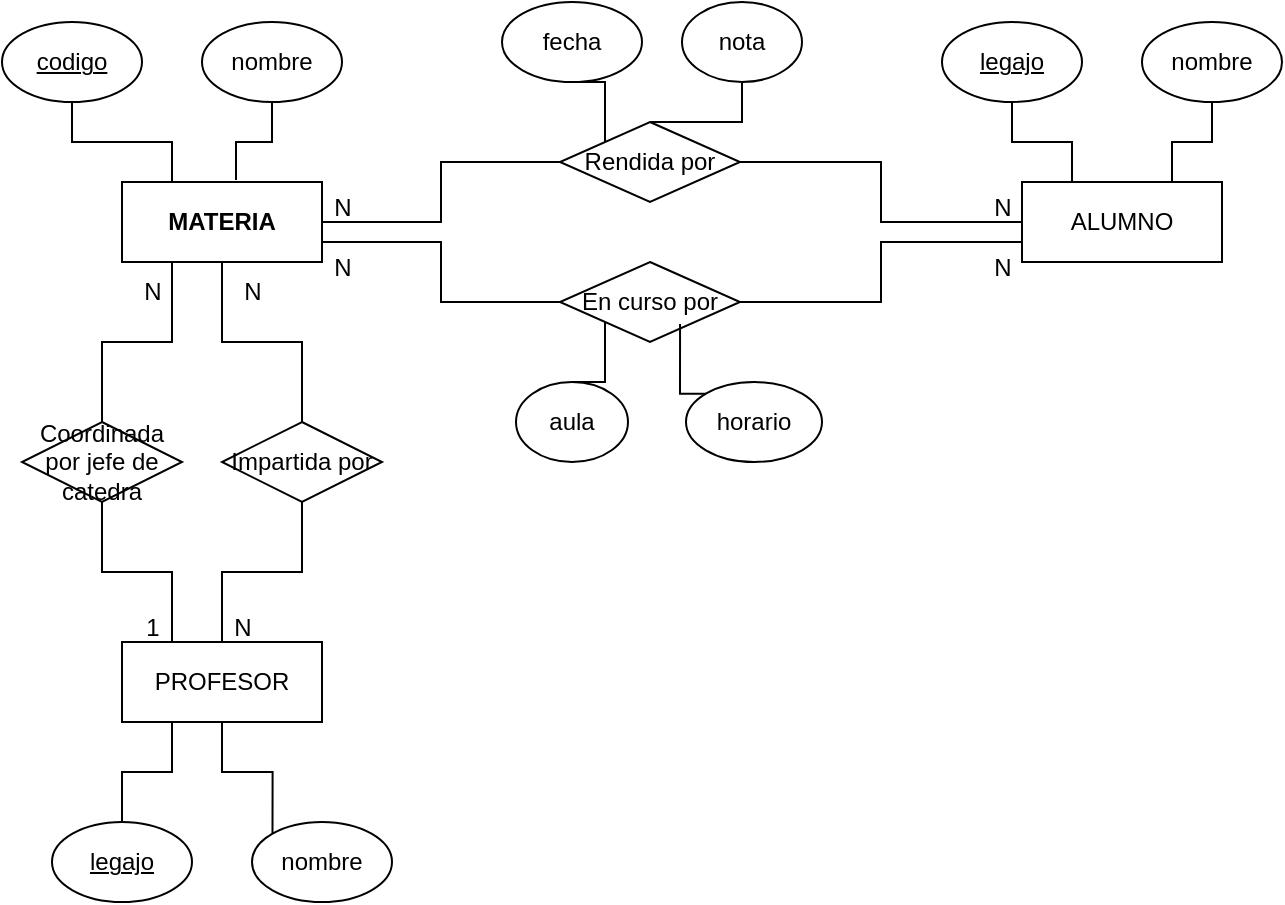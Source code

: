 <mxfile version="24.7.5">
  <diagram name="Página-1" id="Za1f_50DBRCkjCVBqsRW">
    <mxGraphModel dx="778" dy="548" grid="1" gridSize="10" guides="1" tooltips="1" connect="1" arrows="1" fold="1" page="1" pageScale="1" pageWidth="827" pageHeight="1169" math="0" shadow="0">
      <root>
        <mxCell id="0" />
        <mxCell id="1" parent="0" />
        <mxCell id="tkrFGsulSD5LchO2Hzge-12" style="edgeStyle=orthogonalEdgeStyle;rounded=0;orthogonalLoop=1;jettySize=auto;html=1;exitX=1;exitY=0.5;exitDx=0;exitDy=0;entryX=0;entryY=0.5;entryDx=0;entryDy=0;endArrow=none;endFill=0;" edge="1" parent="1" source="tkrFGsulSD5LchO2Hzge-1" target="tkrFGsulSD5LchO2Hzge-10">
          <mxGeometry relative="1" as="geometry" />
        </mxCell>
        <mxCell id="tkrFGsulSD5LchO2Hzge-14" style="edgeStyle=orthogonalEdgeStyle;rounded=0;orthogonalLoop=1;jettySize=auto;html=1;exitX=1;exitY=0.75;exitDx=0;exitDy=0;entryX=0;entryY=0.5;entryDx=0;entryDy=0;endArrow=none;endFill=0;" edge="1" parent="1" source="tkrFGsulSD5LchO2Hzge-1" target="tkrFGsulSD5LchO2Hzge-11">
          <mxGeometry relative="1" as="geometry" />
        </mxCell>
        <mxCell id="tkrFGsulSD5LchO2Hzge-23" style="edgeStyle=orthogonalEdgeStyle;rounded=0;orthogonalLoop=1;jettySize=auto;html=1;exitX=0.5;exitY=1;exitDx=0;exitDy=0;entryX=0.5;entryY=0;entryDx=0;entryDy=0;endArrow=none;endFill=0;" edge="1" parent="1" source="tkrFGsulSD5LchO2Hzge-1" target="tkrFGsulSD5LchO2Hzge-22">
          <mxGeometry relative="1" as="geometry" />
        </mxCell>
        <mxCell id="tkrFGsulSD5LchO2Hzge-34" style="edgeStyle=orthogonalEdgeStyle;rounded=0;orthogonalLoop=1;jettySize=auto;html=1;exitX=0.25;exitY=1;exitDx=0;exitDy=0;entryX=0.5;entryY=0;entryDx=0;entryDy=0;endArrow=none;endFill=0;" edge="1" parent="1" source="tkrFGsulSD5LchO2Hzge-1" target="tkrFGsulSD5LchO2Hzge-33">
          <mxGeometry relative="1" as="geometry" />
        </mxCell>
        <mxCell id="tkrFGsulSD5LchO2Hzge-1" value="MATERIA" style="whiteSpace=wrap;html=1;align=center;fontStyle=1" vertex="1" parent="1">
          <mxGeometry x="150" y="170" width="100" height="40" as="geometry" />
        </mxCell>
        <mxCell id="tkrFGsulSD5LchO2Hzge-2" value="ALUMNO" style="whiteSpace=wrap;html=1;align=center;" vertex="1" parent="1">
          <mxGeometry x="600" y="170" width="100" height="40" as="geometry" />
        </mxCell>
        <mxCell id="tkrFGsulSD5LchO2Hzge-3" value="PROFESOR" style="whiteSpace=wrap;html=1;align=center;" vertex="1" parent="1">
          <mxGeometry x="150" y="400" width="100" height="40" as="geometry" />
        </mxCell>
        <mxCell id="tkrFGsulSD5LchO2Hzge-16" style="edgeStyle=orthogonalEdgeStyle;rounded=0;orthogonalLoop=1;jettySize=auto;html=1;exitX=0.5;exitY=1;exitDx=0;exitDy=0;entryX=0.25;entryY=0;entryDx=0;entryDy=0;endArrow=none;endFill=0;" edge="1" parent="1" source="tkrFGsulSD5LchO2Hzge-4" target="tkrFGsulSD5LchO2Hzge-1">
          <mxGeometry relative="1" as="geometry" />
        </mxCell>
        <mxCell id="tkrFGsulSD5LchO2Hzge-4" value="codigo" style="ellipse;whiteSpace=wrap;html=1;align=center;fontStyle=4;" vertex="1" parent="1">
          <mxGeometry x="90" y="90" width="70" height="40" as="geometry" />
        </mxCell>
        <mxCell id="tkrFGsulSD5LchO2Hzge-5" value="nombre" style="ellipse;whiteSpace=wrap;html=1;align=center;" vertex="1" parent="1">
          <mxGeometry x="190" y="90" width="70" height="40" as="geometry" />
        </mxCell>
        <mxCell id="tkrFGsulSD5LchO2Hzge-18" style="edgeStyle=orthogonalEdgeStyle;rounded=0;orthogonalLoop=1;jettySize=auto;html=1;exitX=0.5;exitY=1;exitDx=0;exitDy=0;entryX=0.25;entryY=0;entryDx=0;entryDy=0;endArrow=none;endFill=0;" edge="1" parent="1" source="tkrFGsulSD5LchO2Hzge-6" target="tkrFGsulSD5LchO2Hzge-2">
          <mxGeometry relative="1" as="geometry" />
        </mxCell>
        <mxCell id="tkrFGsulSD5LchO2Hzge-6" value="legajo" style="ellipse;whiteSpace=wrap;html=1;align=center;fontStyle=4;" vertex="1" parent="1">
          <mxGeometry x="560" y="90" width="70" height="40" as="geometry" />
        </mxCell>
        <mxCell id="tkrFGsulSD5LchO2Hzge-19" style="edgeStyle=orthogonalEdgeStyle;rounded=0;orthogonalLoop=1;jettySize=auto;html=1;exitX=0.5;exitY=1;exitDx=0;exitDy=0;entryX=0.75;entryY=0;entryDx=0;entryDy=0;endArrow=none;endFill=0;" edge="1" parent="1" source="tkrFGsulSD5LchO2Hzge-7" target="tkrFGsulSD5LchO2Hzge-2">
          <mxGeometry relative="1" as="geometry" />
        </mxCell>
        <mxCell id="tkrFGsulSD5LchO2Hzge-7" value="nombre" style="ellipse;whiteSpace=wrap;html=1;align=center;" vertex="1" parent="1">
          <mxGeometry x="660" y="90" width="70" height="40" as="geometry" />
        </mxCell>
        <mxCell id="tkrFGsulSD5LchO2Hzge-20" style="edgeStyle=orthogonalEdgeStyle;rounded=0;orthogonalLoop=1;jettySize=auto;html=1;exitX=0.5;exitY=0;exitDx=0;exitDy=0;entryX=0.25;entryY=1;entryDx=0;entryDy=0;endArrow=none;endFill=0;" edge="1" parent="1" source="tkrFGsulSD5LchO2Hzge-8" target="tkrFGsulSD5LchO2Hzge-3">
          <mxGeometry relative="1" as="geometry" />
        </mxCell>
        <mxCell id="tkrFGsulSD5LchO2Hzge-8" value="legajo" style="ellipse;whiteSpace=wrap;html=1;align=center;fontStyle=4;" vertex="1" parent="1">
          <mxGeometry x="115" y="490" width="70" height="40" as="geometry" />
        </mxCell>
        <mxCell id="tkrFGsulSD5LchO2Hzge-21" style="edgeStyle=orthogonalEdgeStyle;rounded=0;orthogonalLoop=1;jettySize=auto;html=1;exitX=0;exitY=0;exitDx=0;exitDy=0;entryX=0.5;entryY=1;entryDx=0;entryDy=0;endArrow=none;endFill=0;" edge="1" parent="1" source="tkrFGsulSD5LchO2Hzge-9" target="tkrFGsulSD5LchO2Hzge-3">
          <mxGeometry relative="1" as="geometry" />
        </mxCell>
        <mxCell id="tkrFGsulSD5LchO2Hzge-9" value="nombre" style="ellipse;whiteSpace=wrap;html=1;align=center;" vertex="1" parent="1">
          <mxGeometry x="215" y="490" width="70" height="40" as="geometry" />
        </mxCell>
        <mxCell id="tkrFGsulSD5LchO2Hzge-13" style="edgeStyle=orthogonalEdgeStyle;rounded=0;orthogonalLoop=1;jettySize=auto;html=1;exitX=1;exitY=0.5;exitDx=0;exitDy=0;entryX=0;entryY=0.5;entryDx=0;entryDy=0;endArrow=none;endFill=0;" edge="1" parent="1" source="tkrFGsulSD5LchO2Hzge-10" target="tkrFGsulSD5LchO2Hzge-2">
          <mxGeometry relative="1" as="geometry" />
        </mxCell>
        <mxCell id="tkrFGsulSD5LchO2Hzge-10" value="Rendida por" style="shape=rhombus;perimeter=rhombusPerimeter;whiteSpace=wrap;html=1;align=center;" vertex="1" parent="1">
          <mxGeometry x="369" y="140" width="90" height="40" as="geometry" />
        </mxCell>
        <mxCell id="tkrFGsulSD5LchO2Hzge-15" style="edgeStyle=orthogonalEdgeStyle;rounded=0;orthogonalLoop=1;jettySize=auto;html=1;exitX=1;exitY=0.5;exitDx=0;exitDy=0;entryX=0;entryY=0.75;entryDx=0;entryDy=0;endArrow=none;endFill=0;" edge="1" parent="1" source="tkrFGsulSD5LchO2Hzge-11" target="tkrFGsulSD5LchO2Hzge-2">
          <mxGeometry relative="1" as="geometry" />
        </mxCell>
        <mxCell id="tkrFGsulSD5LchO2Hzge-11" value="En curso por" style="shape=rhombus;perimeter=rhombusPerimeter;whiteSpace=wrap;html=1;align=center;" vertex="1" parent="1">
          <mxGeometry x="369" y="210" width="90" height="40" as="geometry" />
        </mxCell>
        <mxCell id="tkrFGsulSD5LchO2Hzge-17" style="edgeStyle=orthogonalEdgeStyle;rounded=0;orthogonalLoop=1;jettySize=auto;html=1;exitX=0.5;exitY=1;exitDx=0;exitDy=0;entryX=0.57;entryY=-0.025;entryDx=0;entryDy=0;entryPerimeter=0;endArrow=none;endFill=0;" edge="1" parent="1" source="tkrFGsulSD5LchO2Hzge-5" target="tkrFGsulSD5LchO2Hzge-1">
          <mxGeometry relative="1" as="geometry" />
        </mxCell>
        <mxCell id="tkrFGsulSD5LchO2Hzge-24" style="edgeStyle=orthogonalEdgeStyle;rounded=0;orthogonalLoop=1;jettySize=auto;html=1;exitX=0.5;exitY=1;exitDx=0;exitDy=0;entryX=0.5;entryY=0;entryDx=0;entryDy=0;endArrow=none;endFill=0;" edge="1" parent="1" source="tkrFGsulSD5LchO2Hzge-22" target="tkrFGsulSD5LchO2Hzge-3">
          <mxGeometry relative="1" as="geometry" />
        </mxCell>
        <mxCell id="tkrFGsulSD5LchO2Hzge-22" value="Impartida por" style="shape=rhombus;perimeter=rhombusPerimeter;whiteSpace=wrap;html=1;align=center;" vertex="1" parent="1">
          <mxGeometry x="200" y="290" width="80" height="40" as="geometry" />
        </mxCell>
        <mxCell id="tkrFGsulSD5LchO2Hzge-27" style="edgeStyle=orthogonalEdgeStyle;rounded=0;orthogonalLoop=1;jettySize=auto;html=1;exitX=0.5;exitY=1;exitDx=0;exitDy=0;entryX=0;entryY=0;entryDx=0;entryDy=0;endArrow=none;endFill=0;" edge="1" parent="1" source="tkrFGsulSD5LchO2Hzge-25" target="tkrFGsulSD5LchO2Hzge-10">
          <mxGeometry relative="1" as="geometry" />
        </mxCell>
        <mxCell id="tkrFGsulSD5LchO2Hzge-25" value="fecha" style="ellipse;whiteSpace=wrap;html=1;align=center;" vertex="1" parent="1">
          <mxGeometry x="340" y="80" width="70" height="40" as="geometry" />
        </mxCell>
        <mxCell id="tkrFGsulSD5LchO2Hzge-28" style="edgeStyle=orthogonalEdgeStyle;rounded=0;orthogonalLoop=1;jettySize=auto;html=1;exitX=0.5;exitY=1;exitDx=0;exitDy=0;endArrow=none;endFill=0;" edge="1" parent="1" source="tkrFGsulSD5LchO2Hzge-26" target="tkrFGsulSD5LchO2Hzge-10">
          <mxGeometry relative="1" as="geometry" />
        </mxCell>
        <mxCell id="tkrFGsulSD5LchO2Hzge-26" value="nota" style="ellipse;whiteSpace=wrap;html=1;align=center;" vertex="1" parent="1">
          <mxGeometry x="430" y="80" width="60" height="40" as="geometry" />
        </mxCell>
        <mxCell id="tkrFGsulSD5LchO2Hzge-31" style="edgeStyle=orthogonalEdgeStyle;rounded=0;orthogonalLoop=1;jettySize=auto;html=1;exitX=0.5;exitY=0;exitDx=0;exitDy=0;entryX=0;entryY=1;entryDx=0;entryDy=0;endArrow=none;endFill=0;" edge="1" parent="1" source="tkrFGsulSD5LchO2Hzge-29" target="tkrFGsulSD5LchO2Hzge-11">
          <mxGeometry relative="1" as="geometry" />
        </mxCell>
        <mxCell id="tkrFGsulSD5LchO2Hzge-29" value="aula" style="ellipse;whiteSpace=wrap;html=1;align=center;" vertex="1" parent="1">
          <mxGeometry x="347" y="270" width="56" height="40" as="geometry" />
        </mxCell>
        <mxCell id="tkrFGsulSD5LchO2Hzge-30" value="horario" style="ellipse;whiteSpace=wrap;html=1;align=center;" vertex="1" parent="1">
          <mxGeometry x="432" y="270" width="68" height="40" as="geometry" />
        </mxCell>
        <mxCell id="tkrFGsulSD5LchO2Hzge-32" style="edgeStyle=orthogonalEdgeStyle;rounded=0;orthogonalLoop=1;jettySize=auto;html=1;exitX=0;exitY=0;exitDx=0;exitDy=0;entryX=0.667;entryY=0.775;entryDx=0;entryDy=0;entryPerimeter=0;endArrow=none;endFill=0;" edge="1" parent="1" source="tkrFGsulSD5LchO2Hzge-30" target="tkrFGsulSD5LchO2Hzge-11">
          <mxGeometry relative="1" as="geometry" />
        </mxCell>
        <mxCell id="tkrFGsulSD5LchO2Hzge-35" style="edgeStyle=orthogonalEdgeStyle;rounded=0;orthogonalLoop=1;jettySize=auto;html=1;exitX=0.5;exitY=1;exitDx=0;exitDy=0;entryX=0.25;entryY=0;entryDx=0;entryDy=0;endArrow=none;endFill=0;" edge="1" parent="1" source="tkrFGsulSD5LchO2Hzge-33" target="tkrFGsulSD5LchO2Hzge-3">
          <mxGeometry relative="1" as="geometry" />
        </mxCell>
        <mxCell id="tkrFGsulSD5LchO2Hzge-33" value="Coordinada por jefe de catedra" style="shape=rhombus;perimeter=rhombusPerimeter;whiteSpace=wrap;html=1;align=center;" vertex="1" parent="1">
          <mxGeometry x="100" y="290" width="80" height="40" as="geometry" />
        </mxCell>
        <mxCell id="tkrFGsulSD5LchO2Hzge-36" value="N" style="text;html=1;align=center;verticalAlign=middle;resizable=0;points=[];autosize=1;strokeColor=none;fillColor=none;" vertex="1" parent="1">
          <mxGeometry x="575" y="168" width="30" height="30" as="geometry" />
        </mxCell>
        <mxCell id="tkrFGsulSD5LchO2Hzge-37" value="N" style="text;html=1;align=center;verticalAlign=middle;resizable=0;points=[];autosize=1;strokeColor=none;fillColor=none;" vertex="1" parent="1">
          <mxGeometry x="245" y="168" width="30" height="30" as="geometry" />
        </mxCell>
        <mxCell id="tkrFGsulSD5LchO2Hzge-39" value="N" style="text;html=1;align=center;verticalAlign=middle;resizable=0;points=[];autosize=1;strokeColor=none;fillColor=none;" vertex="1" parent="1">
          <mxGeometry x="575" y="198" width="30" height="30" as="geometry" />
        </mxCell>
        <mxCell id="tkrFGsulSD5LchO2Hzge-40" value="N" style="text;html=1;align=center;verticalAlign=middle;resizable=0;points=[];autosize=1;strokeColor=none;fillColor=none;" vertex="1" parent="1">
          <mxGeometry x="245" y="198" width="30" height="30" as="geometry" />
        </mxCell>
        <mxCell id="tkrFGsulSD5LchO2Hzge-41" value="N" style="text;html=1;align=center;verticalAlign=middle;resizable=0;points=[];autosize=1;strokeColor=none;fillColor=none;" vertex="1" parent="1">
          <mxGeometry x="195" y="378" width="30" height="30" as="geometry" />
        </mxCell>
        <mxCell id="tkrFGsulSD5LchO2Hzge-42" value="N" style="text;html=1;align=center;verticalAlign=middle;resizable=0;points=[];autosize=1;strokeColor=none;fillColor=none;" vertex="1" parent="1">
          <mxGeometry x="200" y="210" width="30" height="30" as="geometry" />
        </mxCell>
        <mxCell id="tkrFGsulSD5LchO2Hzge-43" value="1" style="text;html=1;align=center;verticalAlign=middle;resizable=0;points=[];autosize=1;strokeColor=none;fillColor=none;" vertex="1" parent="1">
          <mxGeometry x="150" y="378" width="30" height="30" as="geometry" />
        </mxCell>
        <mxCell id="tkrFGsulSD5LchO2Hzge-44" value="N" style="text;html=1;align=center;verticalAlign=middle;resizable=0;points=[];autosize=1;strokeColor=none;fillColor=none;" vertex="1" parent="1">
          <mxGeometry x="150" y="210" width="30" height="30" as="geometry" />
        </mxCell>
      </root>
    </mxGraphModel>
  </diagram>
</mxfile>

